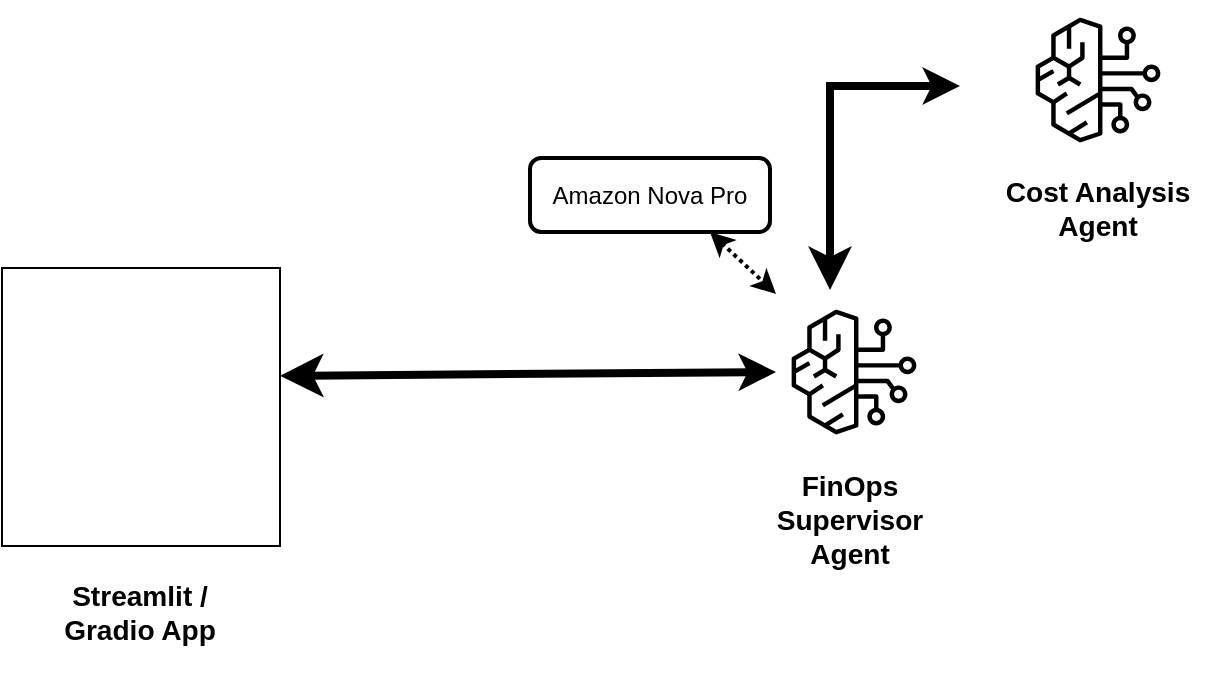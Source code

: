 <mxfile version="27.2.0">
  <diagram name="페이지-1" id="RuTvgAe05luTqqJp8XIn">
    <mxGraphModel dx="1426" dy="1935" grid="0" gridSize="10" guides="1" tooltips="1" connect="1" arrows="1" fold="1" page="1" pageScale="1" pageWidth="1600" pageHeight="1169" background="light-dark(#ffffff, #f5f4f4)" math="0" shadow="0">
      <root>
        <mxCell id="0" />
        <mxCell id="1" parent="0" />
        <mxCell id="2OBhGyxs4nnkqqzqLcTy-3" value="" style="group" vertex="1" connectable="0" parent="1">
          <mxGeometry x="458" y="-893" width="120" height="143" as="geometry" />
        </mxCell>
        <mxCell id="ZPLwYKQgncl39OfeO65Y-1" value="" style="sketch=0;points=[[0,0,0],[0.25,0,0],[0.5,0,0],[0.75,0,0],[1,0,0],[0,1,0],[0.25,1,0],[0.5,1,0],[0.75,1,0],[1,1,0],[0,0.25,0],[0,0.5,0],[0,0.75,0],[1,0.25,0],[1,0.5,0],[1,0.75,0]];outlineConnect=0;dashed=0;verticalLabelPosition=bottom;verticalAlign=top;align=center;html=1;fontSize=12;fontStyle=0;aspect=fixed;shape=mxgraph.aws4.resourceIcon;resIcon=mxgraph.aws4.bedrock;labelBackgroundColor=none;fillStyle=auto;fillColor=none;strokeColor=light-dark(#000000,#000000);fontColor=light-dark(#000000,#000000);" parent="2OBhGyxs4nnkqqzqLcTy-3" vertex="1">
          <mxGeometry x="23" width="78" height="78" as="geometry" />
        </mxCell>
        <mxCell id="ZPLwYKQgncl39OfeO65Y-2" value="&lt;h3&gt;FinOps Supervisor Agent&lt;/h3&gt;" style="whiteSpace=wrap;html=1;labelBackgroundColor=none;fillStyle=auto;fillColor=none;strokeColor=none;fontColor=light-dark(#000000,#000000);spacing=7;" parent="2OBhGyxs4nnkqqzqLcTy-3" vertex="1">
          <mxGeometry y="83" width="120" height="60" as="geometry" />
        </mxCell>
        <mxCell id="2OBhGyxs4nnkqqzqLcTy-4" value="" style="group" vertex="1" connectable="0" parent="1">
          <mxGeometry x="582" y="-1039" width="120" height="133" as="geometry" />
        </mxCell>
        <mxCell id="2OBhGyxs4nnkqqzqLcTy-1" value="" style="sketch=0;points=[[0,0,0],[0.25,0,0],[0.5,0,0],[0.75,0,0],[1,0,0],[0,1,0],[0.25,1,0],[0.5,1,0],[0.75,1,0],[1,1,0],[0,0.25,0],[0,0.5,0],[0,0.75,0],[1,0.25,0],[1,0.5,0],[1,0.75,0]];outlineConnect=0;dashed=0;verticalLabelPosition=bottom;verticalAlign=top;align=center;html=1;fontSize=12;fontStyle=0;aspect=fixed;shape=mxgraph.aws4.resourceIcon;resIcon=mxgraph.aws4.bedrock;labelBackgroundColor=none;fillStyle=auto;fillColor=none;strokeColor=light-dark(#000000,#000000);fontColor=light-dark(#000000,#000000);" vertex="1" parent="2OBhGyxs4nnkqqzqLcTy-4">
          <mxGeometry x="21" width="78" height="78" as="geometry" />
        </mxCell>
        <mxCell id="2OBhGyxs4nnkqqzqLcTy-2" value="&lt;h3&gt;Cost Analysis Agent&lt;/h3&gt;" style="whiteSpace=wrap;html=1;labelBackgroundColor=none;fillStyle=auto;fillColor=none;strokeColor=none;fontColor=light-dark(#000000,#000000);spacing=7;" vertex="1" parent="2OBhGyxs4nnkqqzqLcTy-4">
          <mxGeometry y="73" width="120" height="60" as="geometry" />
        </mxCell>
        <mxCell id="2OBhGyxs4nnkqqzqLcTy-6" value="" style="endArrow=classic;startArrow=classic;html=1;rounded=0;strokeColor=light-dark(#000000,#CC0000);startSize=9;strokeWidth=4;" edge="1" parent="1">
          <mxGeometry width="50" height="50" relative="1" as="geometry">
            <mxPoint x="508" y="-895" as="sourcePoint" />
            <mxPoint x="573" y="-997" as="targetPoint" />
            <Array as="points">
              <mxPoint x="508" y="-997" />
            </Array>
          </mxGeometry>
        </mxCell>
        <mxCell id="2OBhGyxs4nnkqqzqLcTy-7" value="&lt;font style=&quot;color: light-dark(rgb(0, 0, 0), rgb(0, 0, 0));&quot;&gt;Amazon Nova Pro&lt;/font&gt;" style="rounded=1;whiteSpace=wrap;html=1;fillColor=none;strokeColor=light-dark(#000000,#000000);strokeWidth=2;" vertex="1" parent="1">
          <mxGeometry x="358" y="-961" width="120" height="37" as="geometry" />
        </mxCell>
        <mxCell id="2OBhGyxs4nnkqqzqLcTy-8" value="" style="endArrow=classic;startArrow=classic;html=1;rounded=0;entryX=0;entryY=0;entryDx=0;entryDy=0;entryPerimeter=0;exitX=0.75;exitY=1;exitDx=0;exitDy=0;dashed=1;strokeColor=light-dark(#000000,#FF3333);strokeWidth=2;dashPattern=1 1;" edge="1" parent="1" source="2OBhGyxs4nnkqqzqLcTy-7" target="ZPLwYKQgncl39OfeO65Y-1">
          <mxGeometry width="50" height="50" relative="1" as="geometry">
            <mxPoint x="400" y="-856" as="sourcePoint" />
            <mxPoint x="450" y="-906" as="targetPoint" />
          </mxGeometry>
        </mxCell>
        <mxCell id="2OBhGyxs4nnkqqzqLcTy-14" value="" style="endArrow=classic;startArrow=classic;html=1;rounded=0;strokeColor=light-dark(#000000,#CC0000);startSize=9;strokeWidth=4;exitX=1;exitY=0.388;exitDx=0;exitDy=0;entryX=0;entryY=0.5;entryDx=0;entryDy=0;entryPerimeter=0;exitPerimeter=0;" edge="1" parent="1" source="2OBhGyxs4nnkqqzqLcTy-12" target="ZPLwYKQgncl39OfeO65Y-1">
          <mxGeometry width="50" height="50" relative="1" as="geometry">
            <mxPoint x="178" y="-805.5" as="sourcePoint" />
            <mxPoint x="566" y="-968" as="targetPoint" />
            <Array as="points" />
          </mxGeometry>
        </mxCell>
        <mxCell id="2OBhGyxs4nnkqqzqLcTy-18" value="&lt;font style=&quot;font-size: 16px;&quot;&gt;FastAPI&lt;/font&gt;" style="verticalLabelPosition=middle;verticalAlign=middle;html=1;shape=mxgraph.basic.rect;fillColor2=none;strokeWidth=1;size=20;indent=5;fillColor=light-dark(#FFFFFF,#FFFFFF);fontColor=light-dark(#000000,#000000);strokeColor=light-dark(#000000,#000000);labelPosition=center;align=center;" vertex="1" parent="1">
          <mxGeometry x="108" y="-814" width="119" height="33" as="geometry" />
        </mxCell>
        <mxCell id="2OBhGyxs4nnkqqzqLcTy-21" value="" style="group" vertex="1" connectable="0" parent="1">
          <mxGeometry x="94" y="-906" width="139" height="202" as="geometry" />
        </mxCell>
        <mxCell id="2OBhGyxs4nnkqqzqLcTy-12" value="" style="whiteSpace=wrap;html=1;aspect=fixed;fillColor=light-dark(#FFFFFF,#FFFFFF);strokeColor=light-dark(#000000,#000000);fontColor=light-dark(#000000,#000000);fontSize=16;" vertex="1" parent="2OBhGyxs4nnkqqzqLcTy-21">
          <mxGeometry width="139" height="139" as="geometry" />
        </mxCell>
        <mxCell id="2OBhGyxs4nnkqqzqLcTy-17" value="&lt;h3&gt;Streamlit / Gradio App&lt;/h3&gt;" style="whiteSpace=wrap;html=1;labelBackgroundColor=none;fillStyle=auto;fillColor=none;strokeColor=none;fontColor=light-dark(#000000,#000000);spacing=7;" vertex="1" parent="2OBhGyxs4nnkqqzqLcTy-21">
          <mxGeometry x="9" y="142" width="120" height="60" as="geometry" />
        </mxCell>
      </root>
    </mxGraphModel>
  </diagram>
</mxfile>
